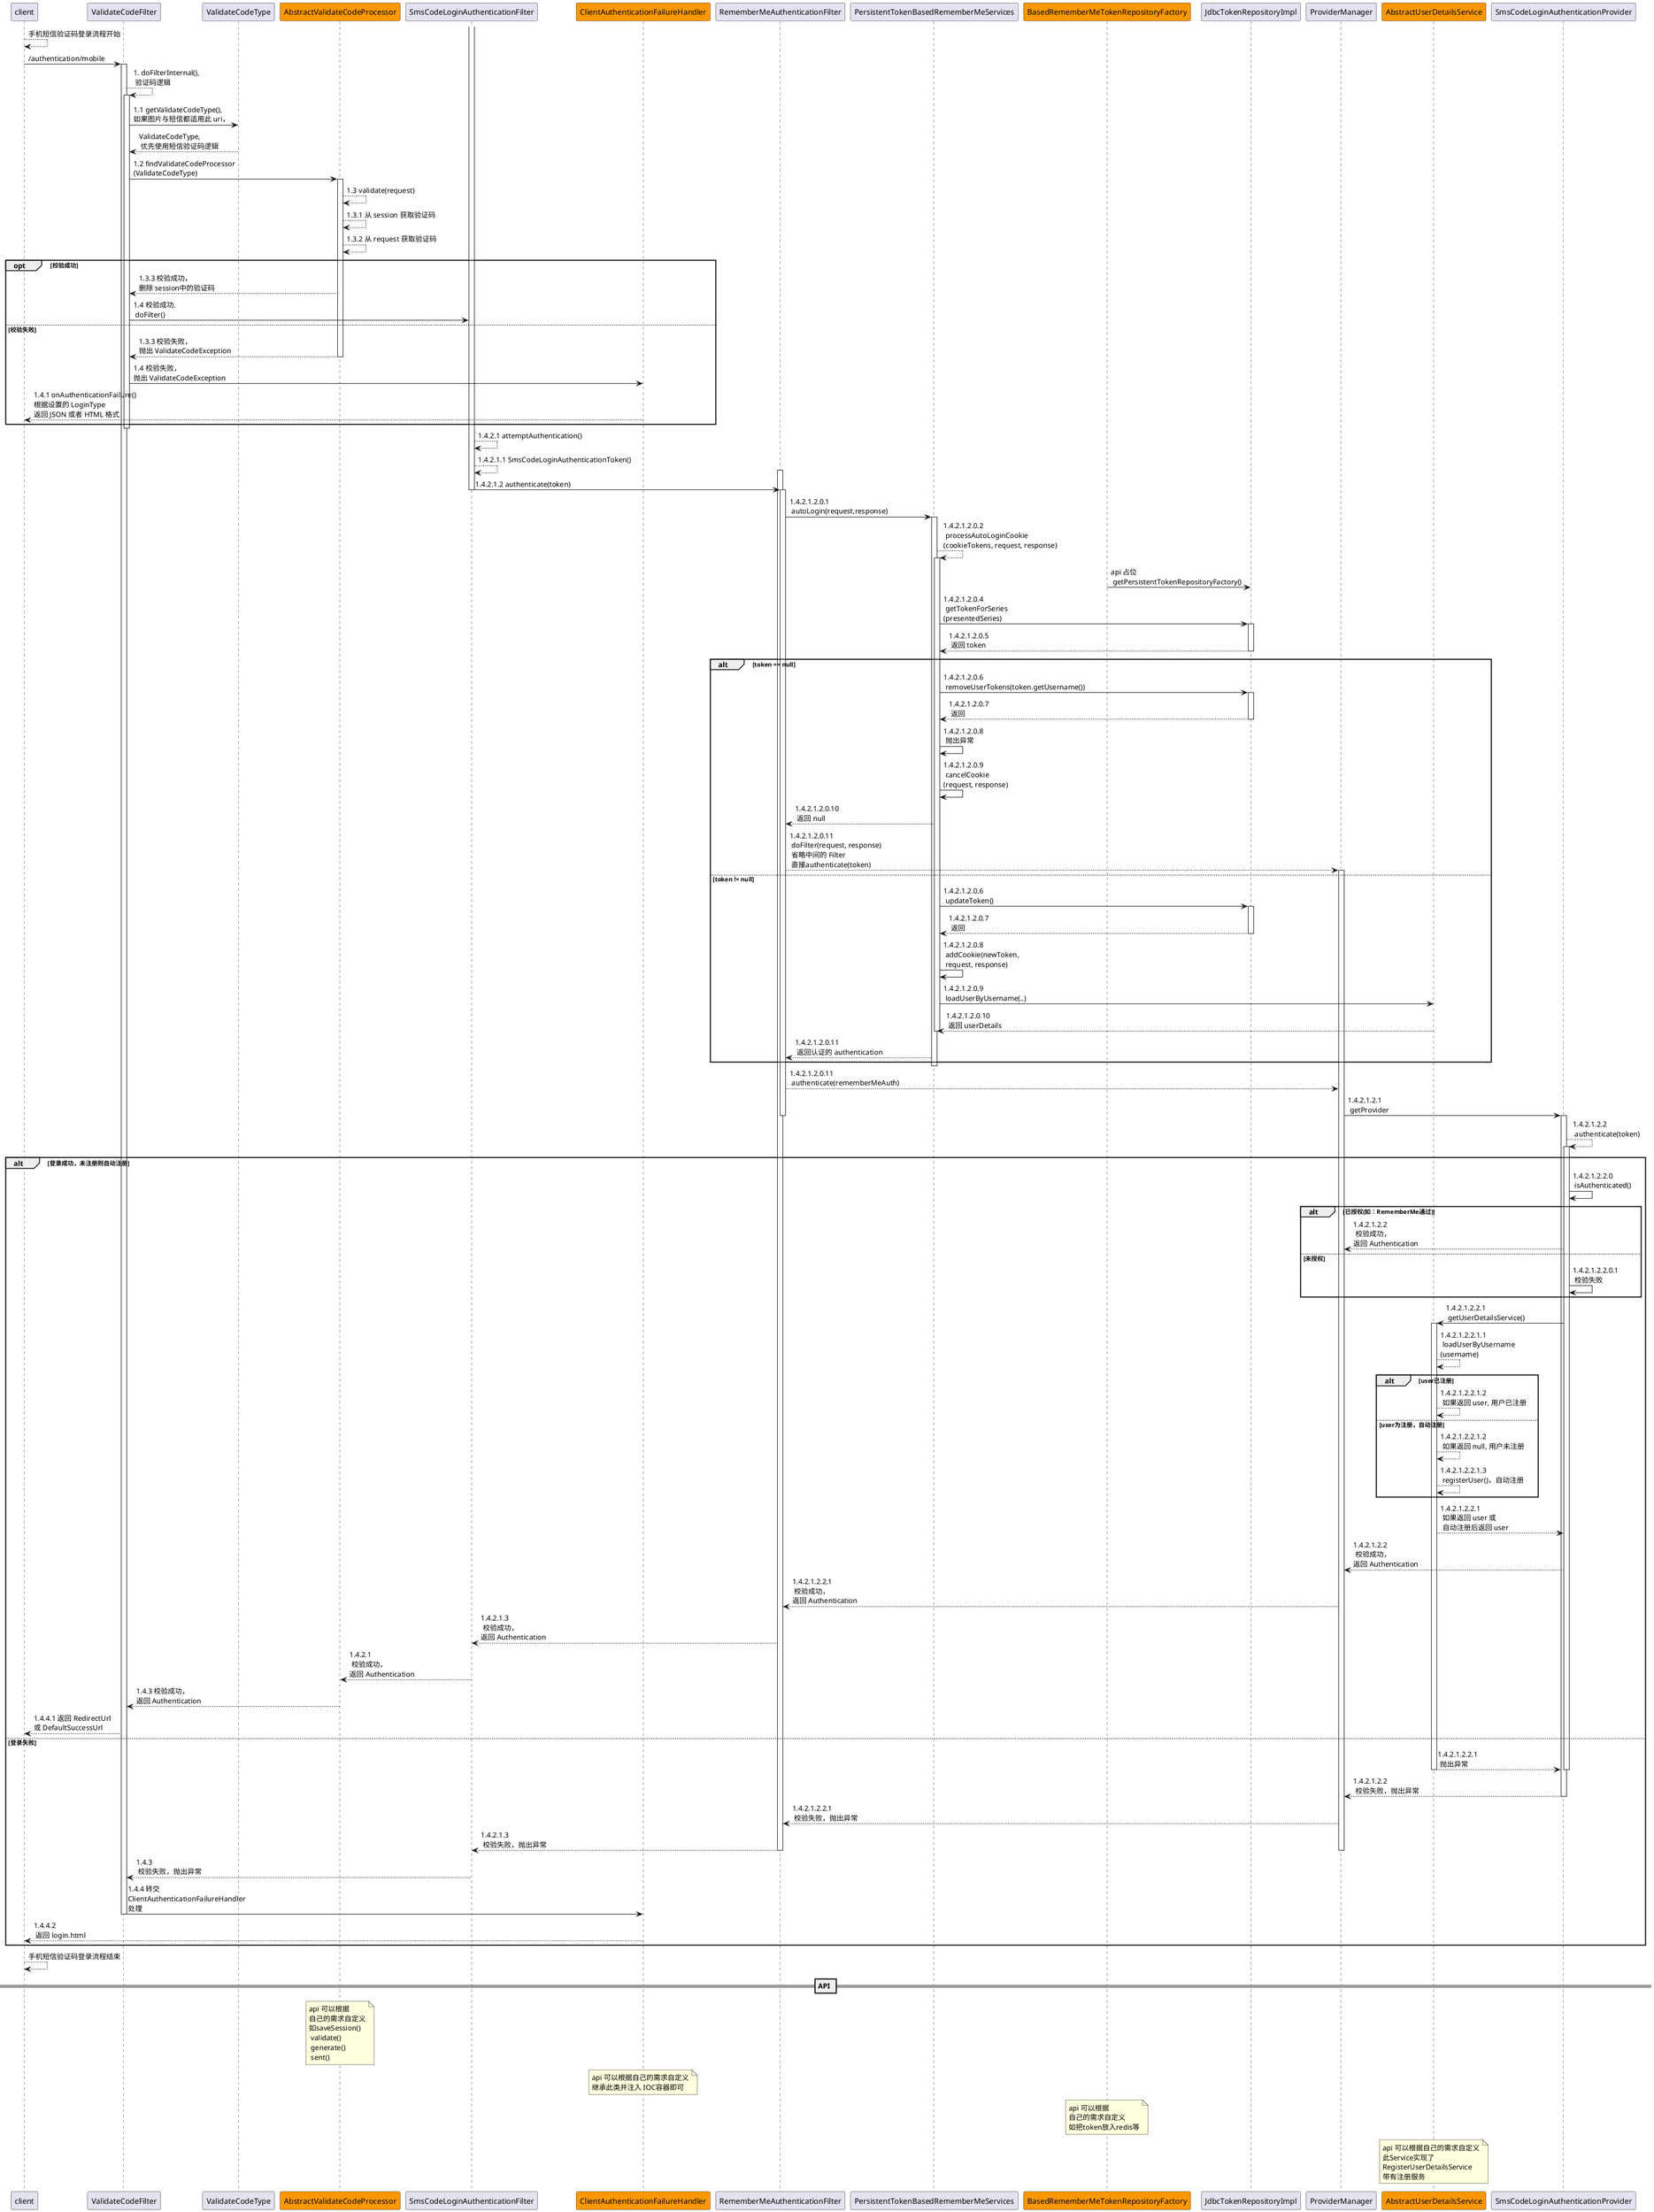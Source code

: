 @startuml

client --> client: 手机短信验证码登录流程开始

client -> ValidateCodeFilter: /authentication/mobile
activate ValidateCodeFilter
ValidateCodeFilter --> ValidateCodeFilter: 1. doFilterInternal(),\n 验证码逻辑
activate ValidateCodeFilter
ValidateCodeFilter -> ValidateCodeType: 1.1 getValidateCodeType(), \n如果图片与短信都适用此 uri，
ValidateCodeType --> ValidateCodeFilter: ValidateCodeType,\n 优先使用短信验证码逻辑
participant AbstractValidateCodeProcessor #ff9800
ValidateCodeFilter -> AbstractValidateCodeProcessor: 1.2 findValidateCodeProcessor\n(ValidateCodeType)
activate AbstractValidateCodeProcessor
AbstractValidateCodeProcessor --> AbstractValidateCodeProcessor: 1.3 validate(request)
AbstractValidateCodeProcessor --> AbstractValidateCodeProcessor: 1.3.1 从 session 获取验证码
AbstractValidateCodeProcessor --> AbstractValidateCodeProcessor: 1.3.2 从 request 获取验证码
opt 校验成功
AbstractValidateCodeProcessor --> ValidateCodeFilter: 1.3.3 校验成功，\n删除 session中的验证码
ValidateCodeFilter -> SmsCodeLoginAuthenticationFilter: 1.4 校验成功.\n doFilter()
else 校验失败
AbstractValidateCodeProcessor --> ValidateCodeFilter: 1.3.3 校验失败，\n抛出 ValidateCodeException
deactivate AbstractValidateCodeProcessor
participant ClientAuthenticationFailureHandler #ff9800
ValidateCodeFilter -> ClientAuthenticationFailureHandler: 1.4 校验失败，\n抛出 ValidateCodeException
ClientAuthenticationFailureHandler --> client: 1.4.1 onAuthenticationFailure()\n根据设置的 LoginType \n返回 JSON 或者 HTML 格式
end
deactivate ValidateCodeFilter
activate SmsCodeLoginAuthenticationFilter
SmsCodeLoginAuthenticationFilter --> SmsCodeLoginAuthenticationFilter: 1.4.2.1 attemptAuthentication()
SmsCodeLoginAuthenticationFilter --> SmsCodeLoginAuthenticationFilter: 1.4.2.1.1 SmsCodeLoginAuthenticationToken()
activate RememberMeAuthenticationFilter
SmsCodeLoginAuthenticationFilter -> RememberMeAuthenticationFilter: 1.4.2.1.2 authenticate(token)
deactivate SmsCodeLoginAuthenticationFilter
activate RememberMeAuthenticationFilter
RememberMeAuthenticationFilter -> PersistentTokenBasedRememberMeServices: 1.4.2.1.2.0.1\n autoLogin(request,response)
activate PersistentTokenBasedRememberMeServices
PersistentTokenBasedRememberMeServices --> PersistentTokenBasedRememberMeServices: 1.4.2.1.2.0.2\n processAutoLoginCookie\n(cookieTokens, request, response)
participant BasedRememberMeTokenRepositoryFactory #ff9800
activate PersistentTokenBasedRememberMeServices
BasedRememberMeTokenRepositoryFactory -> JdbcTokenRepositoryImpl: api 占位\n getPersistentTokenRepositoryFactory()
PersistentTokenBasedRememberMeServices -> JdbcTokenRepositoryImpl: 1.4.2.1.2.0.4\n getTokenForSeries\n(presentedSeries)
activate JdbcTokenRepositoryImpl
JdbcTokenRepositoryImpl --> PersistentTokenBasedRememberMeServices: 1.4.2.1.2.0.5\n 返回 token
deactivate JdbcTokenRepositoryImpl
alt token == null
PersistentTokenBasedRememberMeServices -> JdbcTokenRepositoryImpl: 1.4.2.1.2.0.6\n removeUserTokens(token.getUsername())
activate JdbcTokenRepositoryImpl
JdbcTokenRepositoryImpl --> PersistentTokenBasedRememberMeServices: 1.4.2.1.2.0.7\n 返回
deactivate JdbcTokenRepositoryImpl
PersistentTokenBasedRememberMeServices -> PersistentTokenBasedRememberMeServices: 1.4.2.1.2.0.8\n 抛出异常
PersistentTokenBasedRememberMeServices -> PersistentTokenBasedRememberMeServices: 1.4.2.1.2.0.9\n cancelCookie\n(request, response)
PersistentTokenBasedRememberMeServices --> RememberMeAuthenticationFilter: 1.4.2.1.2.0.10\n 返回 null
RememberMeAuthenticationFilter --> ProviderManager: 1.4.2.1.2.0.11\n doFilter(request, response)\n \
省略中间的 Filter\n 直接authenticate(token)
activate ProviderManager
else token != null
PersistentTokenBasedRememberMeServices -> JdbcTokenRepositoryImpl: 1.4.2.1.2.0.6\n updateToken()
activate JdbcTokenRepositoryImpl
JdbcTokenRepositoryImpl --> PersistentTokenBasedRememberMeServices: 1.4.2.1.2.0.7\n 返回
deactivate JdbcTokenRepositoryImpl
PersistentTokenBasedRememberMeServices -> PersistentTokenBasedRememberMeServices: 1.4.2.1.2.0.8\n addCookie(newToken, \n request, response)
participant AbstractUserDetailsService #ff9800
PersistentTokenBasedRememberMeServices -> AbstractUserDetailsService: 1.4.2.1.2.0.9\n loadUserByUsername(..)
AbstractUserDetailsService --> PersistentTokenBasedRememberMeServices: 1.4.2.1.2.0.10\n 返回 userDetails
deactivate PersistentTokenBasedRememberMeServices
PersistentTokenBasedRememberMeServices --> RememberMeAuthenticationFilter: 1.4.2.1.2.0.11\n 返回认证的 authentication
end
deactivate PersistentTokenBasedRememberMeServices
RememberMeAuthenticationFilter --> ProviderManager: 1.4.2.1.2.0.11\n authenticate(rememberMeAuth)

ProviderManager -> SmsCodeLoginAuthenticationProvider: 1.4.2.1.2.1\n getProvider
deactivate RememberMeAuthenticationFilter
activate SmsCodeLoginAuthenticationProvider
SmsCodeLoginAuthenticationProvider --> SmsCodeLoginAuthenticationProvider: 1.4.2.1.2.2\n authenticate(token)
activate SmsCodeLoginAuthenticationProvider
alt 登录成功，未注册则自动注册

SmsCodeLoginAuthenticationProvider -> SmsCodeLoginAuthenticationProvider: 1.4.2.1.2.2.0\n isAuthenticated()
alt 已授权(如：RememberMe通过)
SmsCodeLoginAuthenticationProvider --> ProviderManager: 1.4.2.1.2.2\n 校验成功，\n返回 Authentication
else 未授权
SmsCodeLoginAuthenticationProvider -> SmsCodeLoginAuthenticationProvider: 1.4.2.1.2.2.0.1\n 校验失败
end
SmsCodeLoginAuthenticationProvider -> AbstractUserDetailsService: 1.4.2.1.2.2.1\n getUserDetailsService()

activate AbstractUserDetailsService
AbstractUserDetailsService --> AbstractUserDetailsService: 1.4.2.1.2.2.1.1\n loadUserByUsername\n(username)
alt user已注册
AbstractUserDetailsService --> AbstractUserDetailsService: 1.4.2.1.2.2.1.2\n 如果返回 user, 用户已注册
else user为注册，自动注册
AbstractUserDetailsService --> AbstractUserDetailsService: 1.4.2.1.2.2.1.2\n 如果返回 null, 用户未注册
AbstractUserDetailsService --> AbstractUserDetailsService: 1.4.2.1.2.2.1.3\n registerUser()，自动注册
end
AbstractUserDetailsService --> SmsCodeLoginAuthenticationProvider: 1.4.2.1.2.2.1\n 如果返回 user 或\n 自动注册后返回 user
SmsCodeLoginAuthenticationProvider --> ProviderManager: 1.4.2.1.2.2\n 校验成功，\n返回 Authentication
ProviderManager --> RememberMeAuthenticationFilter: 1.4.2.1.2.2.1\n 校验成功，\n返回 Authentication
RememberMeAuthenticationFilter --> SmsCodeLoginAuthenticationFilter: 1.4.2.1.3\n 校验成功，\n返回 Authentication
SmsCodeLoginAuthenticationFilter --> AbstractValidateCodeProcessor: 1.4.2.1\n 校验成功，\n返回 Authentication
AbstractValidateCodeProcessor --> ValidateCodeFilter: 1.4.3 校验成功，\n返回 Authentication
ValidateCodeFilter --> client: 1.4.4.1 返回 RedirectUrl \n或 DefaultSuccessUrl

else 登录失败
AbstractUserDetailsService --> SmsCodeLoginAuthenticationProvider: 1.4.2.1.2.2.1\n 抛出异常
deactivate AbstractUserDetailsService
deactivate SmsCodeLoginAuthenticationProvider
SmsCodeLoginAuthenticationProvider --> ProviderManager: 1.4.2.1.2.2\n 校验失败，抛出异常
deactivate SmsCodeLoginAuthenticationProvider

ProviderManager --> RememberMeAuthenticationFilter: 1.4.2.1.2.2.1\n 校验失败，抛出异常
RememberMeAuthenticationFilter --> SmsCodeLoginAuthenticationFilter: 1.4.2.1.3\n 校验失败，抛出异常
deactivate ProviderManager
deactivate RememberMeAuthenticationFilter
SmsCodeLoginAuthenticationFilter --> ValidateCodeFilter: 1.4.3\n 校验失败，抛出异常
ValidateCodeFilter -> ClientAuthenticationFailureHandler: 1.4.4 转交\nClientAuthenticationFailureHandler\n处理
deactivate ValidateCodeFilter
ClientAuthenticationFailureHandler --> client: 1.4.4.2\n 返回 login.html
end
client --> client: 手机短信验证码登录流程结束

== API ==
note over AbstractValidateCodeProcessor: api 可以根据\n自己的需求自定义\n如saveSession()\n validate()\n generate()\n sent()
note over ClientAuthenticationFailureHandler: api 可以根据自己的需求自定义\n继承此类并注入 IOC容器即可
note over BasedRememberMeTokenRepositoryFactory: api 可以根据\n自己的需求自定义\n如把token放入redis等
note over AbstractUserDetailsService: api 可以根据自己的需求自定义\n此Service实现了\nRegisterUserDetailsService\n带有注册服务

@enduml